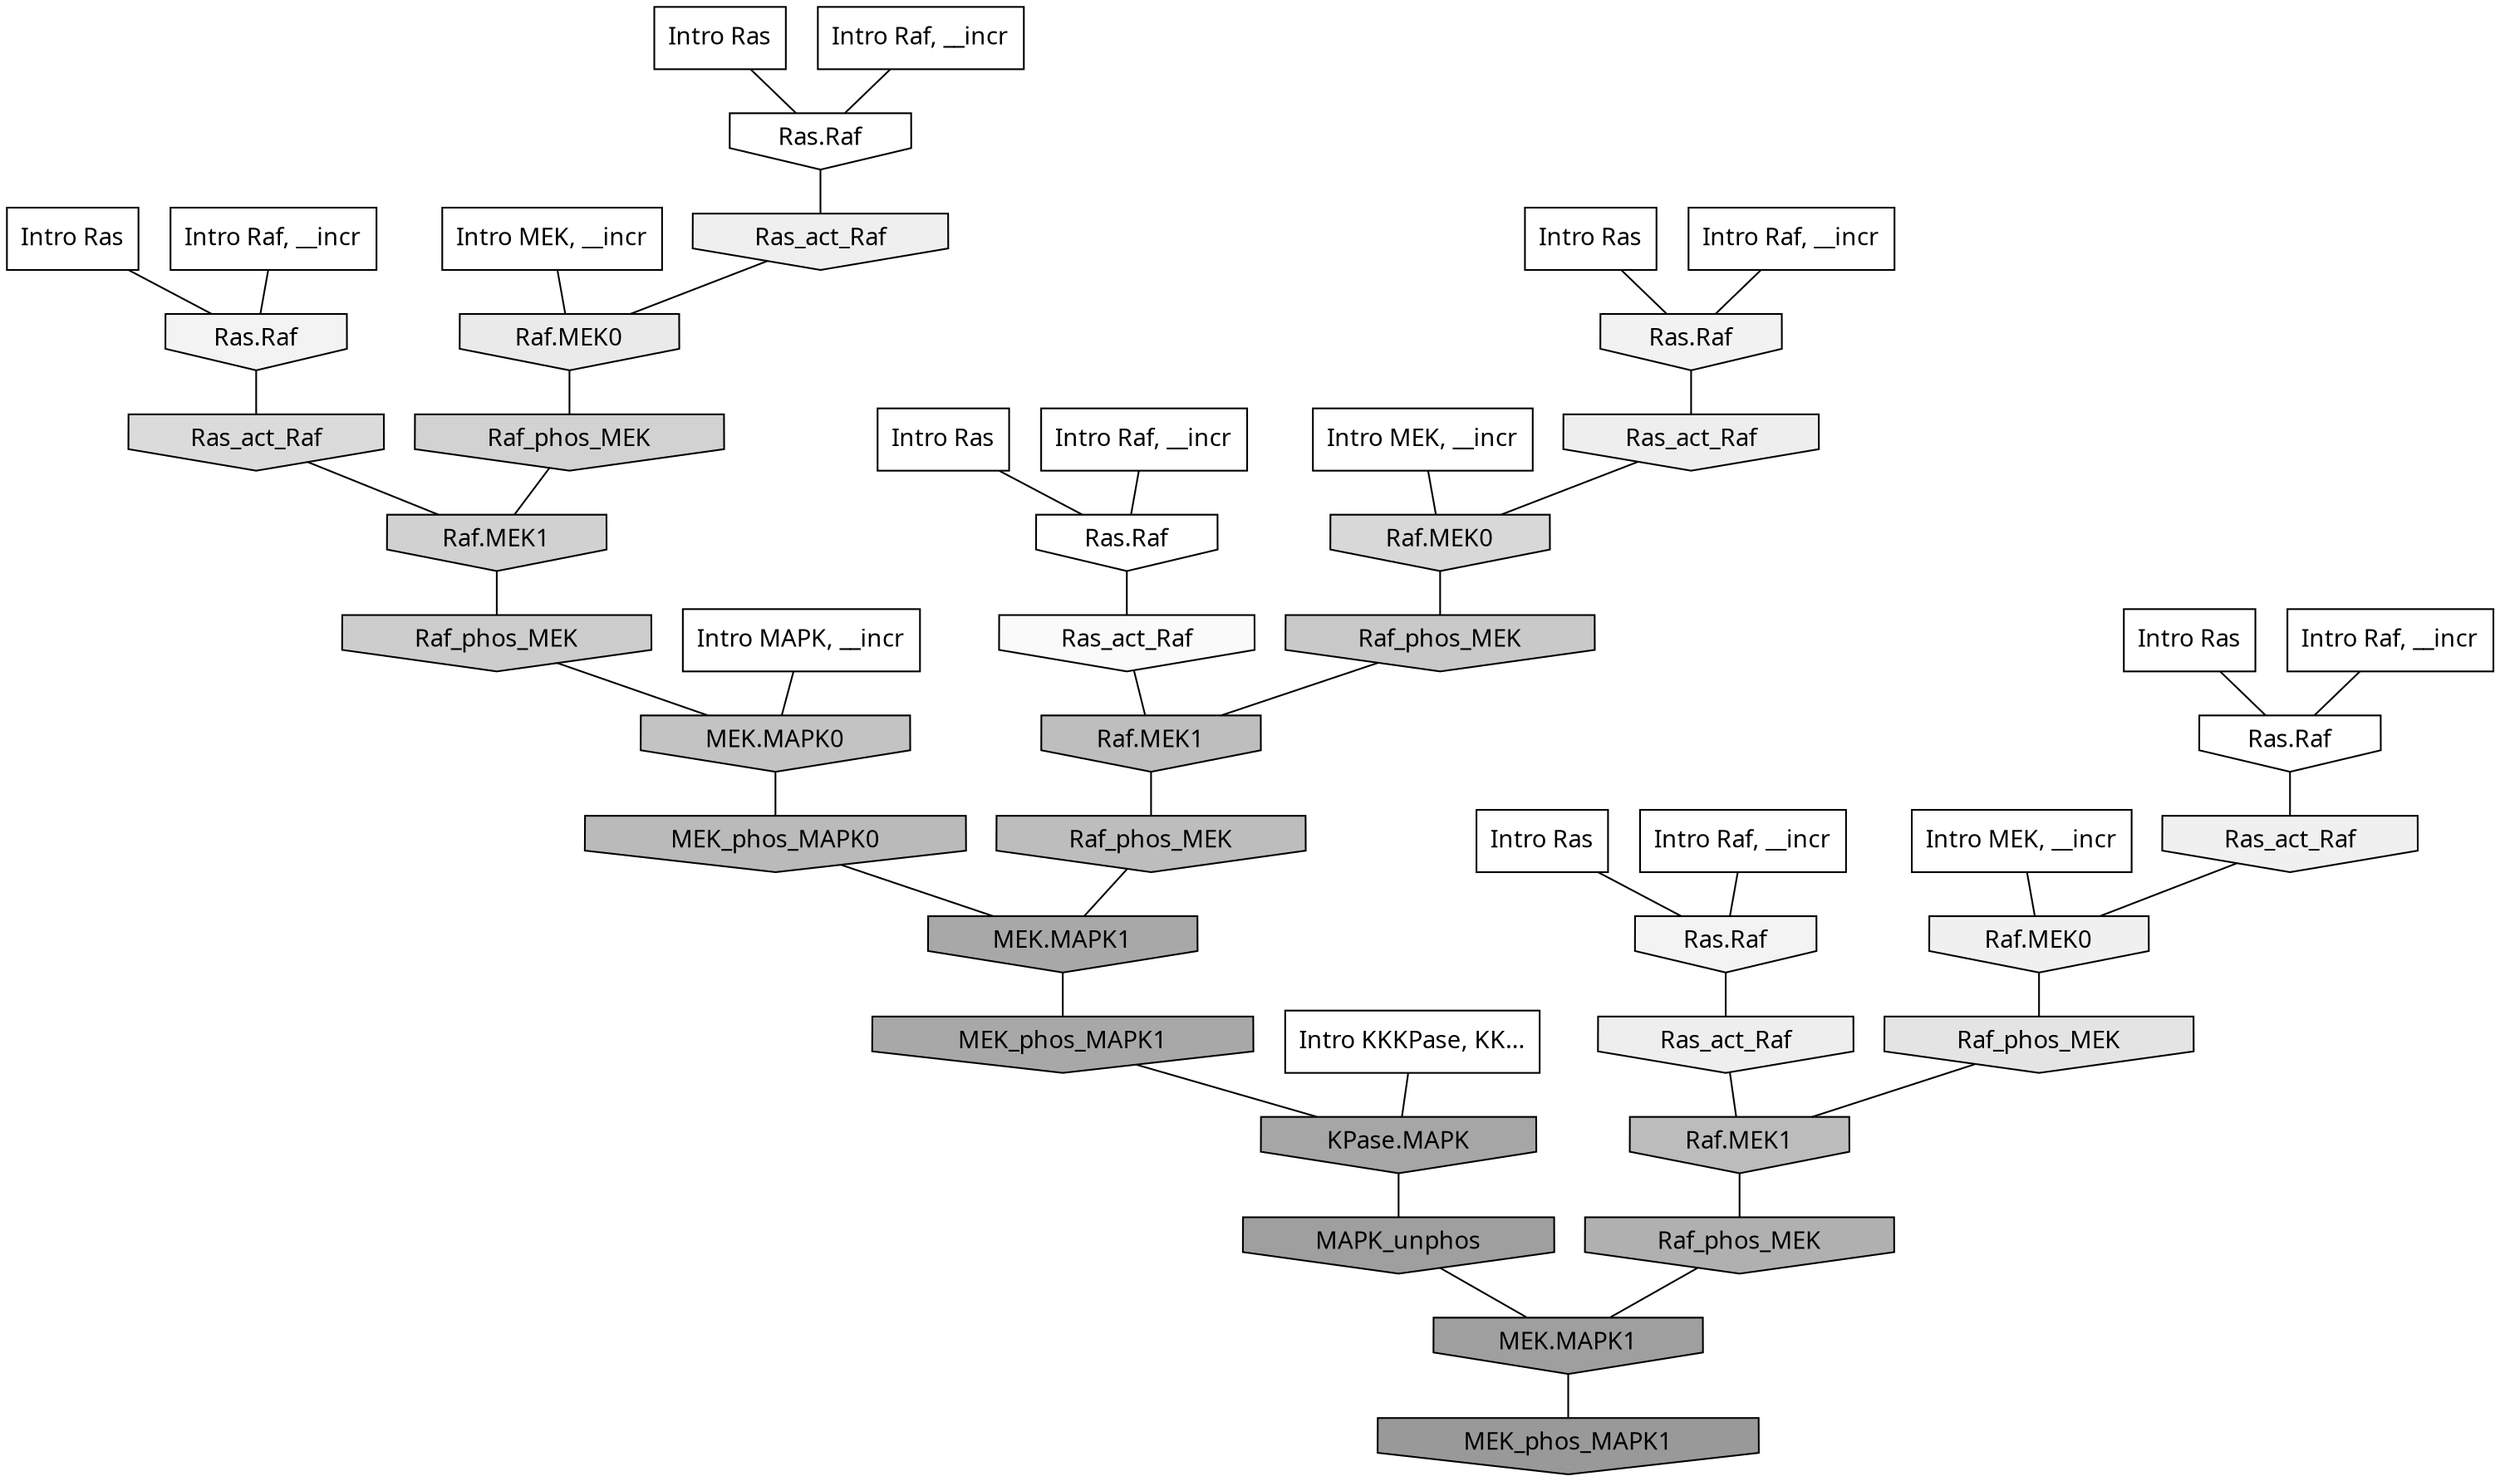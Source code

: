 digraph G{
  rankdir="TB";
  ranksep=0.30;
  node [fontname="CMU Serif"];
  edge [fontname="CMU Serif"];
  
  2 [label="Intro Ras", shape=rectangle, style=filled, fillcolor="0.000 0.000 1.000"]
  
  13 [label="Intro Ras", shape=rectangle, style=filled, fillcolor="0.000 0.000 1.000"]
  
  51 [label="Intro Ras", shape=rectangle, style=filled, fillcolor="0.000 0.000 1.000"]
  
  61 [label="Intro Ras", shape=rectangle, style=filled, fillcolor="0.000 0.000 1.000"]
  
  71 [label="Intro Ras", shape=rectangle, style=filled, fillcolor="0.000 0.000 1.000"]
  
  78 [label="Intro Ras", shape=rectangle, style=filled, fillcolor="0.000 0.000 1.000"]
  
  298 [label="Intro Raf, __incr", shape=rectangle, style=filled, fillcolor="0.000 0.000 1.000"]
  
  394 [label="Intro Raf, __incr", shape=rectangle, style=filled, fillcolor="0.000 0.000 1.000"]
  
  446 [label="Intro Raf, __incr", shape=rectangle, style=filled, fillcolor="0.000 0.000 1.000"]
  
  733 [label="Intro Raf, __incr", shape=rectangle, style=filled, fillcolor="0.000 0.000 1.000"]
  
  789 [label="Intro Raf, __incr", shape=rectangle, style=filled, fillcolor="0.000 0.000 1.000"]
  
  1052 [label="Intro Raf, __incr", shape=rectangle, style=filled, fillcolor="0.000 0.000 1.000"]
  
  1791 [label="Intro MEK, __incr", shape=rectangle, style=filled, fillcolor="0.000 0.000 1.000"]
  
  1886 [label="Intro MEK, __incr", shape=rectangle, style=filled, fillcolor="0.000 0.000 1.000"]
  
  1923 [label="Intro MEK, __incr", shape=rectangle, style=filled, fillcolor="0.000 0.000 1.000"]
  
  2207 [label="Intro MAPK, __incr", shape=rectangle, style=filled, fillcolor="0.000 0.000 1.000"]
  
  3173 [label="Intro KKKPase, KK...", shape=rectangle, style=filled, fillcolor="0.000 0.000 1.000"]
  
  3208 [label="Ras.Raf", shape=invhouse, style=filled, fillcolor="0.000 0.000 1.000"]
  
  3224 [label="Ras.Raf", shape=invhouse, style=filled, fillcolor="0.000 0.000 1.000"]
  
  3334 [label="Ras.Raf", shape=invhouse, style=filled, fillcolor="0.000 0.000 0.997"]
  
  3468 [label="Ras_act_Raf", shape=invhouse, style=filled, fillcolor="0.000 0.000 0.979"]
  
  3713 [label="Ras.Raf", shape=invhouse, style=filled, fillcolor="0.000 0.000 0.953"]
  
  3741 [label="Ras.Raf", shape=invhouse, style=filled, fillcolor="0.000 0.000 0.952"]
  
  3818 [label="Ras.Raf", shape=invhouse, style=filled, fillcolor="0.000 0.000 0.946"]
  
  3906 [label="Ras_act_Raf", shape=invhouse, style=filled, fillcolor="0.000 0.000 0.941"]
  
  3909 [label="Raf.MEK0", shape=invhouse, style=filled, fillcolor="0.000 0.000 0.941"]
  
  4020 [label="Ras_act_Raf", shape=invhouse, style=filled, fillcolor="0.000 0.000 0.936"]
  
  4063 [label="Ras_act_Raf", shape=invhouse, style=filled, fillcolor="0.000 0.000 0.933"]
  
  4102 [label="Ras_act_Raf", shape=invhouse, style=filled, fillcolor="0.000 0.000 0.931"]
  
  4327 [label="Raf.MEK0", shape=invhouse, style=filled, fillcolor="0.000 0.000 0.916"]
  
  4772 [label="Raf_phos_MEK", shape=invhouse, style=filled, fillcolor="0.000 0.000 0.893"]
  
  5495 [label="Ras_act_Raf", shape=invhouse, style=filled, fillcolor="0.000 0.000 0.857"]
  
  5686 [label="Raf.MEK0", shape=invhouse, style=filled, fillcolor="0.000 0.000 0.847"]
  
  6269 [label="Raf_phos_MEK", shape=invhouse, style=filled, fillcolor="0.000 0.000 0.823"]
  
  6418 [label="Raf.MEK1", shape=invhouse, style=filled, fillcolor="0.000 0.000 0.818"]
  
  6871 [label="Raf_phos_MEK", shape=invhouse, style=filled, fillcolor="0.000 0.000 0.803"]
  
  7365 [label="Raf_phos_MEK", shape=invhouse, style=filled, fillcolor="0.000 0.000 0.789"]
  
  8336 [label="MEK.MAPK0", shape=invhouse, style=filled, fillcolor="0.000 0.000 0.764"]
  
  9118 [label="Raf.MEK1", shape=invhouse, style=filled, fillcolor="0.000 0.000 0.744"]
  
  9331 [label="Raf_phos_MEK", shape=invhouse, style=filled, fillcolor="0.000 0.000 0.740"]
  
  9533 [label="Raf.MEK1", shape=invhouse, style=filled, fillcolor="0.000 0.000 0.736"]
  
  9947 [label="MEK_phos_MAPK0", shape=invhouse, style=filled, fillcolor="0.000 0.000 0.729"]
  
  12422 [label="Raf_phos_MEK", shape=invhouse, style=filled, fillcolor="0.000 0.000 0.688"]
  
  14812 [label="MEK.MAPK1", shape=invhouse, style=filled, fillcolor="0.000 0.000 0.659"]
  
  14830 [label="MEK_phos_MAPK1", shape=invhouse, style=filled, fillcolor="0.000 0.000 0.659"]
  
  15511 [label="KPase.MAPK", shape=invhouse, style=filled, fillcolor="0.000 0.000 0.649"]
  
  16774 [label="MAPK_unphos", shape=invhouse, style=filled, fillcolor="0.000 0.000 0.625"]
  
  16785 [label="MEK.MAPK1", shape=invhouse, style=filled, fillcolor="0.000 0.000 0.624"]
  
  17706 [label="MEK_phos_MAPK1", shape=invhouse, style=filled, fillcolor="0.000 0.000 0.600"]
  
  
  16785 -> 17706 [dir=none, color="0.000 0.000 0.000"] 
  16774 -> 16785 [dir=none, color="0.000 0.000 0.000"] 
  15511 -> 16774 [dir=none, color="0.000 0.000 0.000"] 
  14830 -> 15511 [dir=none, color="0.000 0.000 0.000"] 
  14812 -> 14830 [dir=none, color="0.000 0.000 0.000"] 
  12422 -> 16785 [dir=none, color="0.000 0.000 0.000"] 
  9947 -> 14812 [dir=none, color="0.000 0.000 0.000"] 
  9533 -> 12422 [dir=none, color="0.000 0.000 0.000"] 
  9331 -> 14812 [dir=none, color="0.000 0.000 0.000"] 
  9118 -> 9331 [dir=none, color="0.000 0.000 0.000"] 
  8336 -> 9947 [dir=none, color="0.000 0.000 0.000"] 
  7365 -> 9118 [dir=none, color="0.000 0.000 0.000"] 
  6871 -> 8336 [dir=none, color="0.000 0.000 0.000"] 
  6418 -> 6871 [dir=none, color="0.000 0.000 0.000"] 
  6269 -> 6418 [dir=none, color="0.000 0.000 0.000"] 
  5686 -> 7365 [dir=none, color="0.000 0.000 0.000"] 
  5495 -> 6418 [dir=none, color="0.000 0.000 0.000"] 
  4772 -> 9533 [dir=none, color="0.000 0.000 0.000"] 
  4327 -> 6269 [dir=none, color="0.000 0.000 0.000"] 
  4102 -> 9533 [dir=none, color="0.000 0.000 0.000"] 
  4063 -> 5686 [dir=none, color="0.000 0.000 0.000"] 
  4020 -> 4327 [dir=none, color="0.000 0.000 0.000"] 
  3909 -> 4772 [dir=none, color="0.000 0.000 0.000"] 
  3906 -> 3909 [dir=none, color="0.000 0.000 0.000"] 
  3818 -> 4063 [dir=none, color="0.000 0.000 0.000"] 
  3741 -> 5495 [dir=none, color="0.000 0.000 0.000"] 
  3713 -> 4102 [dir=none, color="0.000 0.000 0.000"] 
  3468 -> 9118 [dir=none, color="0.000 0.000 0.000"] 
  3334 -> 3468 [dir=none, color="0.000 0.000 0.000"] 
  3224 -> 3906 [dir=none, color="0.000 0.000 0.000"] 
  3208 -> 4020 [dir=none, color="0.000 0.000 0.000"] 
  3173 -> 15511 [dir=none, color="0.000 0.000 0.000"] 
  2207 -> 8336 [dir=none, color="0.000 0.000 0.000"] 
  1923 -> 5686 [dir=none, color="0.000 0.000 0.000"] 
  1886 -> 4327 [dir=none, color="0.000 0.000 0.000"] 
  1791 -> 3909 [dir=none, color="0.000 0.000 0.000"] 
  1052 -> 3713 [dir=none, color="0.000 0.000 0.000"] 
  789 -> 3818 [dir=none, color="0.000 0.000 0.000"] 
  733 -> 3208 [dir=none, color="0.000 0.000 0.000"] 
  446 -> 3741 [dir=none, color="0.000 0.000 0.000"] 
  394 -> 3224 [dir=none, color="0.000 0.000 0.000"] 
  298 -> 3334 [dir=none, color="0.000 0.000 0.000"] 
  78 -> 3713 [dir=none, color="0.000 0.000 0.000"] 
  71 -> 3224 [dir=none, color="0.000 0.000 0.000"] 
  61 -> 3208 [dir=none, color="0.000 0.000 0.000"] 
  51 -> 3818 [dir=none, color="0.000 0.000 0.000"] 
  13 -> 3334 [dir=none, color="0.000 0.000 0.000"] 
  2 -> 3741 [dir=none, color="0.000 0.000 0.000"] 
  
  }
